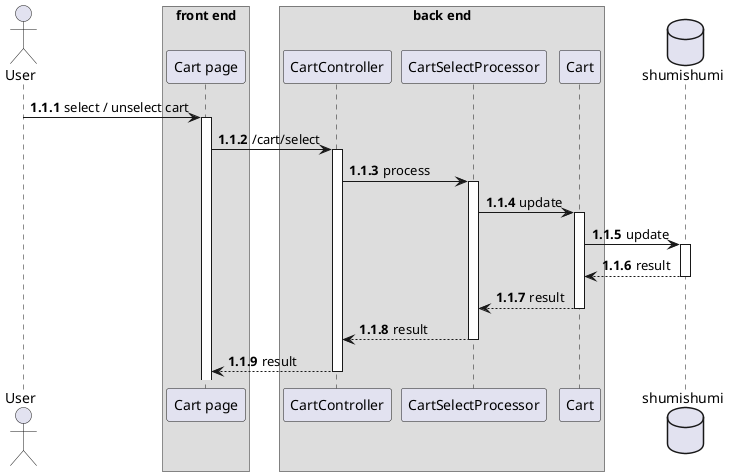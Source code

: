 @startuml template
autonumber 1.1.1

actor User as u

box "front end"
participant "Cart page" as cart
end box

box "back end"
participant "CartController" as cc

participant "CartSelectProcessor" as updateproc

participant "Cart" as wm
end box

database shumishumi as db

u -> cart++ : select / unselect cart
cart -> cc++ : /cart/select
cc -> updateproc++ : process

updateproc -> wm++ : update
wm -> db++ : update
return result
return result
return result
return result

@enduml